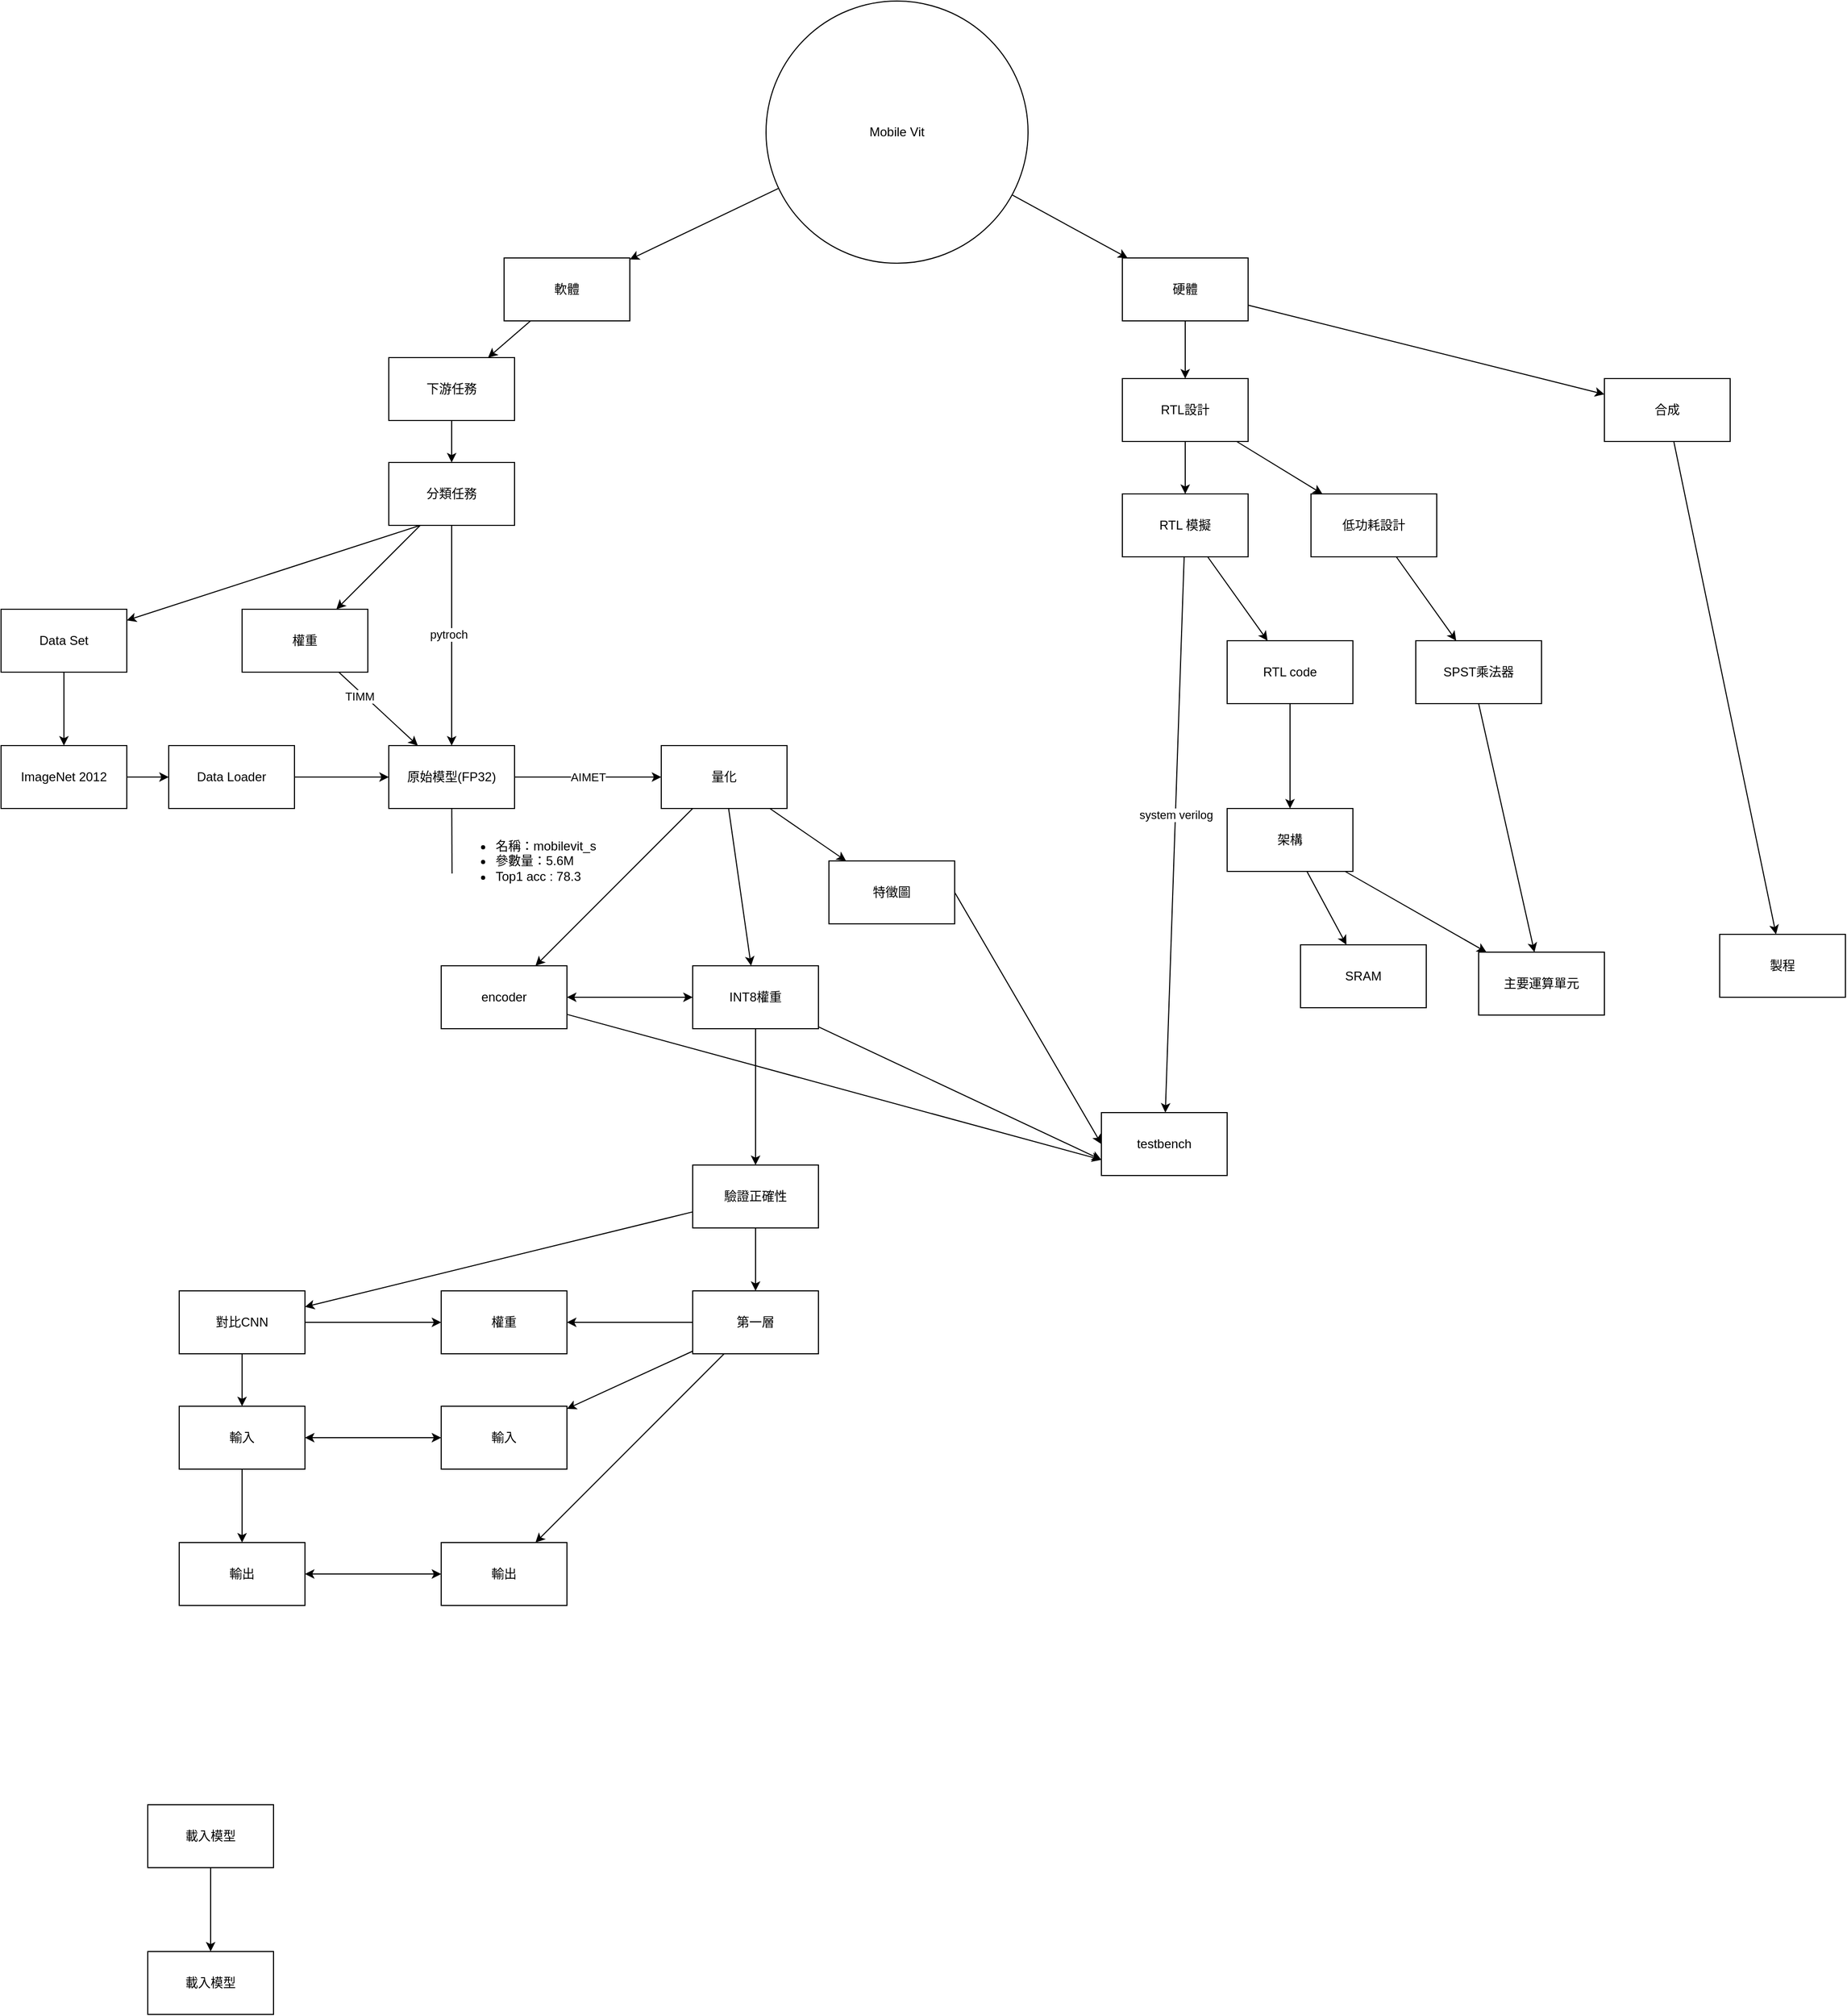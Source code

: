 <mxfile version="27.1.6">
  <diagram id="6a731a19-8d31-9384-78a2-239565b7b9f0" name="Page-1">
    <mxGraphModel dx="2982" dy="1839" grid="1" gridSize="10" guides="1" tooltips="1" connect="1" arrows="1" fold="1" page="1" pageScale="1" pageWidth="1169" pageHeight="827" background="none" math="0" shadow="0">
      <root>
        <mxCell id="0" />
        <mxCell id="1" parent="0" />
        <mxCell id="W1CDu5JQAoE7DSGFIhjb-1552" value="" style="rounded=0;orthogonalLoop=1;jettySize=auto;html=1;" parent="1" source="W1CDu5JQAoE7DSGFIhjb-1547" target="W1CDu5JQAoE7DSGFIhjb-1551" edge="1">
          <mxGeometry relative="1" as="geometry" />
        </mxCell>
        <mxCell id="W1CDu5JQAoE7DSGFIhjb-1554" value="" style="rounded=0;orthogonalLoop=1;jettySize=auto;html=1;" parent="1" source="W1CDu5JQAoE7DSGFIhjb-1547" target="W1CDu5JQAoE7DSGFIhjb-1553" edge="1">
          <mxGeometry relative="1" as="geometry" />
        </mxCell>
        <mxCell id="W1CDu5JQAoE7DSGFIhjb-1547" value="Mobile Vit" style="ellipse;whiteSpace=wrap;html=1;aspect=fixed;" parent="1" vertex="1">
          <mxGeometry x="450" y="-140" width="250" height="250" as="geometry" />
        </mxCell>
        <mxCell id="W1CDu5JQAoE7DSGFIhjb-1564" value="" style="rounded=0;orthogonalLoop=1;jettySize=auto;html=1;" parent="1" source="W1CDu5JQAoE7DSGFIhjb-1551" target="W1CDu5JQAoE7DSGFIhjb-1563" edge="1">
          <mxGeometry relative="1" as="geometry" />
        </mxCell>
        <mxCell id="W1CDu5JQAoE7DSGFIhjb-1566" value="" style="rounded=0;orthogonalLoop=1;jettySize=auto;html=1;" parent="1" source="W1CDu5JQAoE7DSGFIhjb-1551" target="W1CDu5JQAoE7DSGFIhjb-1565" edge="1">
          <mxGeometry relative="1" as="geometry" />
        </mxCell>
        <mxCell id="W1CDu5JQAoE7DSGFIhjb-1627" value="" style="rounded=0;orthogonalLoop=1;jettySize=auto;html=1;" parent="1" source="W1CDu5JQAoE7DSGFIhjb-1563" target="W1CDu5JQAoE7DSGFIhjb-1626" edge="1">
          <mxGeometry relative="1" as="geometry" />
        </mxCell>
        <mxCell id="W1CDu5JQAoE7DSGFIhjb-1551" value="硬體" style="whiteSpace=wrap;html=1;" parent="1" vertex="1">
          <mxGeometry x="790" y="105" width="120" height="60" as="geometry" />
        </mxCell>
        <mxCell id="W1CDu5JQAoE7DSGFIhjb-1598" value="" style="rounded=0;orthogonalLoop=1;jettySize=auto;html=1;" parent="1" source="W1CDu5JQAoE7DSGFIhjb-1553" target="W1CDu5JQAoE7DSGFIhjb-1603" edge="1">
          <mxGeometry relative="1" as="geometry">
            <mxPoint x="260" y="220" as="targetPoint" />
          </mxGeometry>
        </mxCell>
        <mxCell id="W1CDu5JQAoE7DSGFIhjb-1553" value="軟體" style="whiteSpace=wrap;html=1;" parent="1" vertex="1">
          <mxGeometry x="200" y="105" width="120" height="60" as="geometry" />
        </mxCell>
        <mxCell id="W1CDu5JQAoE7DSGFIhjb-1614" value="AIMET" style="rounded=0;orthogonalLoop=1;jettySize=auto;html=1;exitX=1;exitY=0.5;exitDx=0;exitDy=0;" parent="1" source="W1CDu5JQAoE7DSGFIhjb-1555" target="W1CDu5JQAoE7DSGFIhjb-1559" edge="1">
          <mxGeometry relative="1" as="geometry" />
        </mxCell>
        <mxCell id="W1CDu5JQAoE7DSGFIhjb-1555" value="原始模型(FP32)" style="whiteSpace=wrap;html=1;" parent="1" vertex="1">
          <mxGeometry x="90" y="570" width="120" height="60" as="geometry" />
        </mxCell>
        <mxCell id="6hizfzSTtFlLvRKQveor-2" style="rounded=0;orthogonalLoop=1;jettySize=auto;html=1;" edge="1" parent="1" source="W1CDu5JQAoE7DSGFIhjb-1559" target="6hizfzSTtFlLvRKQveor-1">
          <mxGeometry relative="1" as="geometry" />
        </mxCell>
        <mxCell id="W1CDu5JQAoE7DSGFIhjb-1559" value="量化" style="whiteSpace=wrap;html=1;" parent="1" vertex="1">
          <mxGeometry x="350" y="570" width="120" height="60" as="geometry" />
        </mxCell>
        <mxCell id="W1CDu5JQAoE7DSGFIhjb-1572" value="" style="rounded=0;orthogonalLoop=1;jettySize=auto;html=1;" parent="1" source="W1CDu5JQAoE7DSGFIhjb-1559" target="W1CDu5JQAoE7DSGFIhjb-1571" edge="1">
          <mxGeometry relative="1" as="geometry">
            <mxPoint x="474.118" y="700" as="sourcePoint" />
          </mxGeometry>
        </mxCell>
        <mxCell id="W1CDu5JQAoE7DSGFIhjb-1575" value="" style="rounded=0;orthogonalLoop=1;jettySize=auto;html=1;" parent="1" source="W1CDu5JQAoE7DSGFIhjb-1559" target="W1CDu5JQAoE7DSGFIhjb-1574" edge="1">
          <mxGeometry relative="1" as="geometry">
            <mxPoint x="452.8" y="700" as="sourcePoint" />
          </mxGeometry>
        </mxCell>
        <mxCell id="W1CDu5JQAoE7DSGFIhjb-1579" value="" style="rounded=0;orthogonalLoop=1;jettySize=auto;html=1;" parent="1" source="W1CDu5JQAoE7DSGFIhjb-1563" target="W1CDu5JQAoE7DSGFIhjb-1578" edge="1">
          <mxGeometry relative="1" as="geometry" />
        </mxCell>
        <mxCell id="W1CDu5JQAoE7DSGFIhjb-1563" value="RTL設計" style="whiteSpace=wrap;html=1;" parent="1" vertex="1">
          <mxGeometry x="790" y="220" width="120" height="60" as="geometry" />
        </mxCell>
        <mxCell id="W1CDu5JQAoE7DSGFIhjb-1570" value="" style="rounded=0;orthogonalLoop=1;jettySize=auto;html=1;" parent="1" source="W1CDu5JQAoE7DSGFIhjb-1565" target="W1CDu5JQAoE7DSGFIhjb-1569" edge="1">
          <mxGeometry relative="1" as="geometry" />
        </mxCell>
        <mxCell id="W1CDu5JQAoE7DSGFIhjb-1565" value="合成" style="whiteSpace=wrap;html=1;" parent="1" vertex="1">
          <mxGeometry x="1250" y="220" width="120" height="60" as="geometry" />
        </mxCell>
        <mxCell id="W1CDu5JQAoE7DSGFIhjb-1569" value="製程" style="whiteSpace=wrap;html=1;" parent="1" vertex="1">
          <mxGeometry x="1360" y="750" width="120" height="60" as="geometry" />
        </mxCell>
        <mxCell id="W1CDu5JQAoE7DSGFIhjb-1584" style="rounded=0;orthogonalLoop=1;jettySize=auto;html=1;exitX=1;exitY=0.5;exitDx=0;exitDy=0;entryX=0;entryY=0.5;entryDx=0;entryDy=0;" parent="1" source="W1CDu5JQAoE7DSGFIhjb-1571" target="W1CDu5JQAoE7DSGFIhjb-1580" edge="1">
          <mxGeometry relative="1" as="geometry" />
        </mxCell>
        <mxCell id="W1CDu5JQAoE7DSGFIhjb-1571" value="特徵圖" style="whiteSpace=wrap;html=1;" parent="1" vertex="1">
          <mxGeometry x="510" y="680" width="120" height="60" as="geometry" />
        </mxCell>
        <mxCell id="W1CDu5JQAoE7DSGFIhjb-1624" style="rounded=0;orthogonalLoop=1;jettySize=auto;html=1;entryX=0;entryY=0.75;entryDx=0;entryDy=0;" parent="1" source="W1CDu5JQAoE7DSGFIhjb-1574" target="W1CDu5JQAoE7DSGFIhjb-1580" edge="1">
          <mxGeometry relative="1" as="geometry" />
        </mxCell>
        <mxCell id="6hizfzSTtFlLvRKQveor-7" style="rounded=0;orthogonalLoop=1;jettySize=auto;html=1;" edge="1" parent="1" source="W1CDu5JQAoE7DSGFIhjb-1574" target="6hizfzSTtFlLvRKQveor-6">
          <mxGeometry relative="1" as="geometry" />
        </mxCell>
        <mxCell id="W1CDu5JQAoE7DSGFIhjb-1574" value="INT8權重" style="whiteSpace=wrap;html=1;" parent="1" vertex="1">
          <mxGeometry x="380" y="780" width="120" height="60" as="geometry" />
        </mxCell>
        <mxCell id="W1CDu5JQAoE7DSGFIhjb-1581" value="" style="rounded=0;orthogonalLoop=1;jettySize=auto;html=1;" parent="1" source="W1CDu5JQAoE7DSGFIhjb-1578" target="W1CDu5JQAoE7DSGFIhjb-1580" edge="1">
          <mxGeometry relative="1" as="geometry" />
        </mxCell>
        <mxCell id="W1CDu5JQAoE7DSGFIhjb-1625" value="system verilog" style="edgeLabel;html=1;align=center;verticalAlign=middle;resizable=0;points=[];" parent="W1CDu5JQAoE7DSGFIhjb-1581" vertex="1" connectable="0">
          <mxGeometry x="-0.073" relative="1" as="geometry">
            <mxPoint as="offset" />
          </mxGeometry>
        </mxCell>
        <mxCell id="W1CDu5JQAoE7DSGFIhjb-1583" value="" style="rounded=0;orthogonalLoop=1;jettySize=auto;html=1;" parent="1" source="W1CDu5JQAoE7DSGFIhjb-1578" target="W1CDu5JQAoE7DSGFIhjb-1582" edge="1">
          <mxGeometry relative="1" as="geometry" />
        </mxCell>
        <mxCell id="W1CDu5JQAoE7DSGFIhjb-1578" value="RTL 模擬" style="whiteSpace=wrap;html=1;" parent="1" vertex="1">
          <mxGeometry x="790" y="330" width="120" height="60" as="geometry" />
        </mxCell>
        <mxCell id="W1CDu5JQAoE7DSGFIhjb-1580" value="testbench" style="whiteSpace=wrap;html=1;" parent="1" vertex="1">
          <mxGeometry x="770" y="920" width="120" height="60" as="geometry" />
        </mxCell>
        <mxCell id="W1CDu5JQAoE7DSGFIhjb-1590" value="" style="rounded=0;orthogonalLoop=1;jettySize=auto;html=1;" parent="1" source="W1CDu5JQAoE7DSGFIhjb-1582" target="W1CDu5JQAoE7DSGFIhjb-1589" edge="1">
          <mxGeometry relative="1" as="geometry" />
        </mxCell>
        <mxCell id="W1CDu5JQAoE7DSGFIhjb-1582" value="RTL code" style="whiteSpace=wrap;html=1;" parent="1" vertex="1">
          <mxGeometry x="890" y="470" width="120" height="60" as="geometry" />
        </mxCell>
        <mxCell id="W1CDu5JQAoE7DSGFIhjb-1592" value="" style="rounded=0;orthogonalLoop=1;jettySize=auto;html=1;" parent="1" source="W1CDu5JQAoE7DSGFIhjb-1589" target="W1CDu5JQAoE7DSGFIhjb-1591" edge="1">
          <mxGeometry relative="1" as="geometry" />
        </mxCell>
        <mxCell id="W1CDu5JQAoE7DSGFIhjb-1596" value="" style="rounded=0;orthogonalLoop=1;jettySize=auto;html=1;" parent="1" source="W1CDu5JQAoE7DSGFIhjb-1589" target="W1CDu5JQAoE7DSGFIhjb-1595" edge="1">
          <mxGeometry relative="1" as="geometry" />
        </mxCell>
        <mxCell id="W1CDu5JQAoE7DSGFIhjb-1589" value="架構" style="whiteSpace=wrap;html=1;" parent="1" vertex="1">
          <mxGeometry x="890" y="630" width="120" height="60" as="geometry" />
        </mxCell>
        <mxCell id="W1CDu5JQAoE7DSGFIhjb-1591" value="主要運算單元" style="whiteSpace=wrap;html=1;" parent="1" vertex="1">
          <mxGeometry x="1130" y="767" width="120" height="60" as="geometry" />
        </mxCell>
        <mxCell id="W1CDu5JQAoE7DSGFIhjb-1595" value="SRAM" style="whiteSpace=wrap;html=1;" parent="1" vertex="1">
          <mxGeometry x="960" y="760" width="120" height="60" as="geometry" />
        </mxCell>
        <mxCell id="W1CDu5JQAoE7DSGFIhjb-1602" value="" style="rounded=0;orthogonalLoop=1;jettySize=auto;html=1;" parent="1" source="W1CDu5JQAoE7DSGFIhjb-1599" target="W1CDu5JQAoE7DSGFIhjb-1601" edge="1">
          <mxGeometry relative="1" as="geometry" />
        </mxCell>
        <mxCell id="W1CDu5JQAoE7DSGFIhjb-1599" value="Data Set" style="whiteSpace=wrap;html=1;" parent="1" vertex="1">
          <mxGeometry x="-280" y="440" width="120" height="60" as="geometry" />
        </mxCell>
        <mxCell id="W1CDu5JQAoE7DSGFIhjb-1617" value="" style="rounded=0;orthogonalLoop=1;jettySize=auto;html=1;" parent="1" source="W1CDu5JQAoE7DSGFIhjb-1601" target="W1CDu5JQAoE7DSGFIhjb-1616" edge="1">
          <mxGeometry relative="1" as="geometry" />
        </mxCell>
        <mxCell id="W1CDu5JQAoE7DSGFIhjb-1601" value="ImageNet 2012" style="whiteSpace=wrap;html=1;" parent="1" vertex="1">
          <mxGeometry x="-280" y="570" width="120" height="60" as="geometry" />
        </mxCell>
        <mxCell id="W1CDu5JQAoE7DSGFIhjb-1606" value="" style="rounded=0;orthogonalLoop=1;jettySize=auto;html=1;" parent="1" source="W1CDu5JQAoE7DSGFIhjb-1603" target="W1CDu5JQAoE7DSGFIhjb-1605" edge="1">
          <mxGeometry relative="1" as="geometry" />
        </mxCell>
        <mxCell id="W1CDu5JQAoE7DSGFIhjb-1603" value="下游任務" style="whiteSpace=wrap;html=1;" parent="1" vertex="1">
          <mxGeometry x="90" y="200" width="120" height="60" as="geometry" />
        </mxCell>
        <mxCell id="W1CDu5JQAoE7DSGFIhjb-1607" style="rounded=0;orthogonalLoop=1;jettySize=auto;html=1;exitX=0.25;exitY=1;exitDx=0;exitDy=0;" parent="1" source="W1CDu5JQAoE7DSGFIhjb-1605" target="W1CDu5JQAoE7DSGFIhjb-1599" edge="1">
          <mxGeometry relative="1" as="geometry" />
        </mxCell>
        <mxCell id="W1CDu5JQAoE7DSGFIhjb-1608" style="rounded=0;orthogonalLoop=1;jettySize=auto;html=1;exitX=0.5;exitY=1;exitDx=0;exitDy=0;" parent="1" source="W1CDu5JQAoE7DSGFIhjb-1605" target="W1CDu5JQAoE7DSGFIhjb-1555" edge="1">
          <mxGeometry relative="1" as="geometry" />
        </mxCell>
        <mxCell id="W1CDu5JQAoE7DSGFIhjb-1623" value="pytroch" style="edgeLabel;html=1;align=center;verticalAlign=middle;resizable=0;points=[];" parent="W1CDu5JQAoE7DSGFIhjb-1608" vertex="1" connectable="0">
          <mxGeometry x="-0.009" y="-3" relative="1" as="geometry">
            <mxPoint as="offset" />
          </mxGeometry>
        </mxCell>
        <mxCell id="W1CDu5JQAoE7DSGFIhjb-1620" style="rounded=0;orthogonalLoop=1;jettySize=auto;html=1;" parent="1" source="W1CDu5JQAoE7DSGFIhjb-1605" target="W1CDu5JQAoE7DSGFIhjb-1611" edge="1">
          <mxGeometry relative="1" as="geometry" />
        </mxCell>
        <mxCell id="W1CDu5JQAoE7DSGFIhjb-1605" value="分類任務" style="whiteSpace=wrap;html=1;" parent="1" vertex="1">
          <mxGeometry x="90" y="300" width="120" height="60" as="geometry" />
        </mxCell>
        <mxCell id="W1CDu5JQAoE7DSGFIhjb-1621" style="rounded=0;orthogonalLoop=1;jettySize=auto;html=1;" parent="1" source="W1CDu5JQAoE7DSGFIhjb-1611" target="W1CDu5JQAoE7DSGFIhjb-1555" edge="1">
          <mxGeometry relative="1" as="geometry" />
        </mxCell>
        <mxCell id="W1CDu5JQAoE7DSGFIhjb-1622" value="TIMM" style="edgeLabel;html=1;align=center;verticalAlign=middle;resizable=0;points=[];" parent="W1CDu5JQAoE7DSGFIhjb-1621" vertex="1" connectable="0">
          <mxGeometry x="-0.428" y="-3" relative="1" as="geometry">
            <mxPoint as="offset" />
          </mxGeometry>
        </mxCell>
        <mxCell id="W1CDu5JQAoE7DSGFIhjb-1611" value="權重" style="whiteSpace=wrap;html=1;" parent="1" vertex="1">
          <mxGeometry x="-50" y="440" width="120" height="60" as="geometry" />
        </mxCell>
        <mxCell id="W1CDu5JQAoE7DSGFIhjb-1619" style="rounded=0;orthogonalLoop=1;jettySize=auto;html=1;exitX=1;exitY=0.5;exitDx=0;exitDy=0;" parent="1" source="W1CDu5JQAoE7DSGFIhjb-1616" target="W1CDu5JQAoE7DSGFIhjb-1555" edge="1">
          <mxGeometry relative="1" as="geometry" />
        </mxCell>
        <mxCell id="W1CDu5JQAoE7DSGFIhjb-1616" value="Data Loader" style="whiteSpace=wrap;html=1;" parent="1" vertex="1">
          <mxGeometry x="-120" y="570" width="120" height="60" as="geometry" />
        </mxCell>
        <mxCell id="W1CDu5JQAoE7DSGFIhjb-1629" value="" style="rounded=0;orthogonalLoop=1;jettySize=auto;html=1;" parent="1" source="W1CDu5JQAoE7DSGFIhjb-1626" target="W1CDu5JQAoE7DSGFIhjb-1628" edge="1">
          <mxGeometry relative="1" as="geometry" />
        </mxCell>
        <mxCell id="W1CDu5JQAoE7DSGFIhjb-1626" value="低功耗設計" style="whiteSpace=wrap;html=1;" parent="1" vertex="1">
          <mxGeometry x="970" y="330" width="120" height="60" as="geometry" />
        </mxCell>
        <mxCell id="W1CDu5JQAoE7DSGFIhjb-1630" style="rounded=0;orthogonalLoop=1;jettySize=auto;html=1;exitX=0.5;exitY=1;exitDx=0;exitDy=0;" parent="1" source="W1CDu5JQAoE7DSGFIhjb-1628" target="W1CDu5JQAoE7DSGFIhjb-1591" edge="1">
          <mxGeometry relative="1" as="geometry" />
        </mxCell>
        <mxCell id="W1CDu5JQAoE7DSGFIhjb-1628" value="SPST乘法器" style="whiteSpace=wrap;html=1;" parent="1" vertex="1">
          <mxGeometry x="1070" y="470" width="120" height="60" as="geometry" />
        </mxCell>
        <mxCell id="W1CDu5JQAoE7DSGFIhjb-1635" value="" style="endArrow=none;html=1;rounded=0;exitX=0.002;exitY=0.65;exitDx=0;exitDy=0;exitPerimeter=0;" parent="1" source="W1CDu5JQAoE7DSGFIhjb-1636" target="W1CDu5JQAoE7DSGFIhjb-1555" edge="1">
          <mxGeometry width="50" height="50" relative="1" as="geometry">
            <mxPoint x="150" y="720" as="sourcePoint" />
            <mxPoint x="10" y="750" as="targetPoint" />
          </mxGeometry>
        </mxCell>
        <mxCell id="W1CDu5JQAoE7DSGFIhjb-1636" value="&lt;ul&gt;&lt;li&gt;名稱：mobilevit_s&lt;/li&gt;&lt;li&gt;參數量：5.6M&lt;/li&gt;&lt;li&gt;Top1 acc :&amp;nbsp;78.3&lt;/li&gt;&lt;/ul&gt;" style="text;strokeColor=none;fillColor=none;html=1;whiteSpace=wrap;verticalAlign=middle;overflow=hidden;" parent="1" vertex="1">
          <mxGeometry x="150" y="640" width="170" height="80" as="geometry" />
        </mxCell>
        <mxCell id="6hizfzSTtFlLvRKQveor-4" style="rounded=0;orthogonalLoop=1;jettySize=auto;html=1;exitX=1;exitY=0.5;exitDx=0;exitDy=0;startArrow=classic;startFill=1;" edge="1" parent="1" source="6hizfzSTtFlLvRKQveor-1" target="W1CDu5JQAoE7DSGFIhjb-1574">
          <mxGeometry relative="1" as="geometry" />
        </mxCell>
        <mxCell id="6hizfzSTtFlLvRKQveor-1" value="encoder" style="whiteSpace=wrap;html=1;" vertex="1" parent="1">
          <mxGeometry x="140" y="780" width="120" height="60" as="geometry" />
        </mxCell>
        <mxCell id="6hizfzSTtFlLvRKQveor-5" style="rounded=0;orthogonalLoop=1;jettySize=auto;html=1;entryX=0;entryY=0.75;entryDx=0;entryDy=0;" edge="1" parent="1" source="6hizfzSTtFlLvRKQveor-1" target="W1CDu5JQAoE7DSGFIhjb-1580">
          <mxGeometry relative="1" as="geometry">
            <mxPoint x="620" y="880" as="sourcePoint" />
            <mxPoint x="910" y="931" as="targetPoint" />
          </mxGeometry>
        </mxCell>
        <mxCell id="6hizfzSTtFlLvRKQveor-9" style="edgeStyle=orthogonalEdgeStyle;rounded=0;orthogonalLoop=1;jettySize=auto;html=1;" edge="1" parent="1" source="6hizfzSTtFlLvRKQveor-6" target="6hizfzSTtFlLvRKQveor-8">
          <mxGeometry relative="1" as="geometry" />
        </mxCell>
        <mxCell id="6hizfzSTtFlLvRKQveor-17" style="rounded=0;orthogonalLoop=1;jettySize=auto;html=1;" edge="1" parent="1" source="6hizfzSTtFlLvRKQveor-6" target="6hizfzSTtFlLvRKQveor-16">
          <mxGeometry relative="1" as="geometry" />
        </mxCell>
        <mxCell id="6hizfzSTtFlLvRKQveor-6" value="驗證正確性" style="whiteSpace=wrap;html=1;" vertex="1" parent="1">
          <mxGeometry x="380" y="970" width="120" height="60" as="geometry" />
        </mxCell>
        <mxCell id="6hizfzSTtFlLvRKQveor-11" value="" style="rounded=0;orthogonalLoop=1;jettySize=auto;html=1;" edge="1" parent="1" source="6hizfzSTtFlLvRKQveor-8" target="6hizfzSTtFlLvRKQveor-10">
          <mxGeometry relative="1" as="geometry" />
        </mxCell>
        <mxCell id="6hizfzSTtFlLvRKQveor-8" value="第一層" style="whiteSpace=wrap;html=1;" vertex="1" parent="1">
          <mxGeometry x="380" y="1090" width="120" height="60" as="geometry" />
        </mxCell>
        <mxCell id="6hizfzSTtFlLvRKQveor-10" value="權重" style="whiteSpace=wrap;html=1;" vertex="1" parent="1">
          <mxGeometry x="140" y="1090" width="120" height="60" as="geometry" />
        </mxCell>
        <mxCell id="6hizfzSTtFlLvRKQveor-12" value="輸入" style="whiteSpace=wrap;html=1;" vertex="1" parent="1">
          <mxGeometry x="140" y="1200" width="120" height="60" as="geometry" />
        </mxCell>
        <mxCell id="6hizfzSTtFlLvRKQveor-13" value="輸出" style="whiteSpace=wrap;html=1;" vertex="1" parent="1">
          <mxGeometry x="140" y="1330" width="120" height="60" as="geometry" />
        </mxCell>
        <mxCell id="6hizfzSTtFlLvRKQveor-14" value="" style="rounded=0;orthogonalLoop=1;jettySize=auto;html=1;" edge="1" parent="1" source="6hizfzSTtFlLvRKQveor-8" target="6hizfzSTtFlLvRKQveor-12">
          <mxGeometry relative="1" as="geometry">
            <mxPoint x="490" y="1130" as="sourcePoint" />
            <mxPoint x="370" y="1130" as="targetPoint" />
          </mxGeometry>
        </mxCell>
        <mxCell id="6hizfzSTtFlLvRKQveor-15" value="" style="rounded=0;orthogonalLoop=1;jettySize=auto;html=1;" edge="1" parent="1" source="6hizfzSTtFlLvRKQveor-8" target="6hizfzSTtFlLvRKQveor-13">
          <mxGeometry relative="1" as="geometry">
            <mxPoint x="480" y="1200" as="sourcePoint" />
            <mxPoint x="360" y="1200" as="targetPoint" />
          </mxGeometry>
        </mxCell>
        <mxCell id="6hizfzSTtFlLvRKQveor-19" style="edgeStyle=orthogonalEdgeStyle;rounded=0;orthogonalLoop=1;jettySize=auto;html=1;" edge="1" parent="1" source="6hizfzSTtFlLvRKQveor-16" target="6hizfzSTtFlLvRKQveor-10">
          <mxGeometry relative="1" as="geometry" />
        </mxCell>
        <mxCell id="6hizfzSTtFlLvRKQveor-22" value="" style="edgeStyle=orthogonalEdgeStyle;rounded=0;orthogonalLoop=1;jettySize=auto;html=1;" edge="1" parent="1" source="6hizfzSTtFlLvRKQveor-16" target="6hizfzSTtFlLvRKQveor-20">
          <mxGeometry relative="1" as="geometry" />
        </mxCell>
        <mxCell id="6hizfzSTtFlLvRKQveor-16" value="對比CNN" style="whiteSpace=wrap;html=1;" vertex="1" parent="1">
          <mxGeometry x="-110" y="1090" width="120" height="60" as="geometry" />
        </mxCell>
        <mxCell id="6hizfzSTtFlLvRKQveor-23" value="" style="edgeStyle=orthogonalEdgeStyle;rounded=0;orthogonalLoop=1;jettySize=auto;html=1;" edge="1" parent="1" source="6hizfzSTtFlLvRKQveor-20" target="6hizfzSTtFlLvRKQveor-21">
          <mxGeometry relative="1" as="geometry" />
        </mxCell>
        <mxCell id="6hizfzSTtFlLvRKQveor-24" style="rounded=0;orthogonalLoop=1;jettySize=auto;html=1;entryX=0;entryY=0.5;entryDx=0;entryDy=0;startArrow=classic;startFill=1;" edge="1" parent="1" source="6hizfzSTtFlLvRKQveor-20" target="6hizfzSTtFlLvRKQveor-12">
          <mxGeometry relative="1" as="geometry" />
        </mxCell>
        <mxCell id="6hizfzSTtFlLvRKQveor-20" value="輸入" style="whiteSpace=wrap;html=1;" vertex="1" parent="1">
          <mxGeometry x="-110" y="1200" width="120" height="60" as="geometry" />
        </mxCell>
        <mxCell id="6hizfzSTtFlLvRKQveor-25" style="rounded=0;orthogonalLoop=1;jettySize=auto;html=1;exitX=1;exitY=0.5;exitDx=0;exitDy=0;startArrow=classic;startFill=1;" edge="1" parent="1" source="6hizfzSTtFlLvRKQveor-21" target="6hizfzSTtFlLvRKQveor-13">
          <mxGeometry relative="1" as="geometry" />
        </mxCell>
        <mxCell id="6hizfzSTtFlLvRKQveor-21" value="輸出" style="whiteSpace=wrap;html=1;" vertex="1" parent="1">
          <mxGeometry x="-110" y="1330" width="120" height="60" as="geometry" />
        </mxCell>
        <mxCell id="6hizfzSTtFlLvRKQveor-28" value="" style="edgeStyle=orthogonalEdgeStyle;rounded=0;orthogonalLoop=1;jettySize=auto;html=1;" edge="1" parent="1" source="6hizfzSTtFlLvRKQveor-26" target="6hizfzSTtFlLvRKQveor-27">
          <mxGeometry relative="1" as="geometry" />
        </mxCell>
        <mxCell id="6hizfzSTtFlLvRKQveor-26" value="載入模型" style="rounded=0;whiteSpace=wrap;html=1;" vertex="1" parent="1">
          <mxGeometry x="-140" y="1580" width="120" height="60" as="geometry" />
        </mxCell>
        <mxCell id="6hizfzSTtFlLvRKQveor-27" value="載入模型" style="rounded=0;whiteSpace=wrap;html=1;" vertex="1" parent="1">
          <mxGeometry x="-140" y="1720" width="120" height="60" as="geometry" />
        </mxCell>
      </root>
    </mxGraphModel>
  </diagram>
</mxfile>
